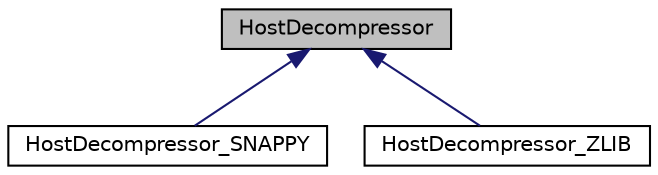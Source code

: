 digraph "HostDecompressor"
{
  edge [fontname="Helvetica",fontsize="10",labelfontname="Helvetica",labelfontsize="10"];
  node [fontname="Helvetica",fontsize="10",shape=record];
  Node0 [label="HostDecompressor",height=0.2,width=0.4,color="black", fillcolor="grey75", style="filled", fontcolor="black"];
  Node0 -> Node1 [dir="back",color="midnightblue",fontsize="10",style="solid",fontname="Helvetica"];
  Node1 [label="HostDecompressor_SNAPPY",height=0.2,width=0.4,color="black", fillcolor="white", style="filled",URL="$classHostDecompressor__SNAPPY.html"];
  Node0 -> Node2 [dir="back",color="midnightblue",fontsize="10",style="solid",fontname="Helvetica"];
  Node2 [label="HostDecompressor_ZLIB",height=0.2,width=0.4,color="black", fillcolor="white", style="filled",URL="$classHostDecompressor__ZLIB.html"];
}
